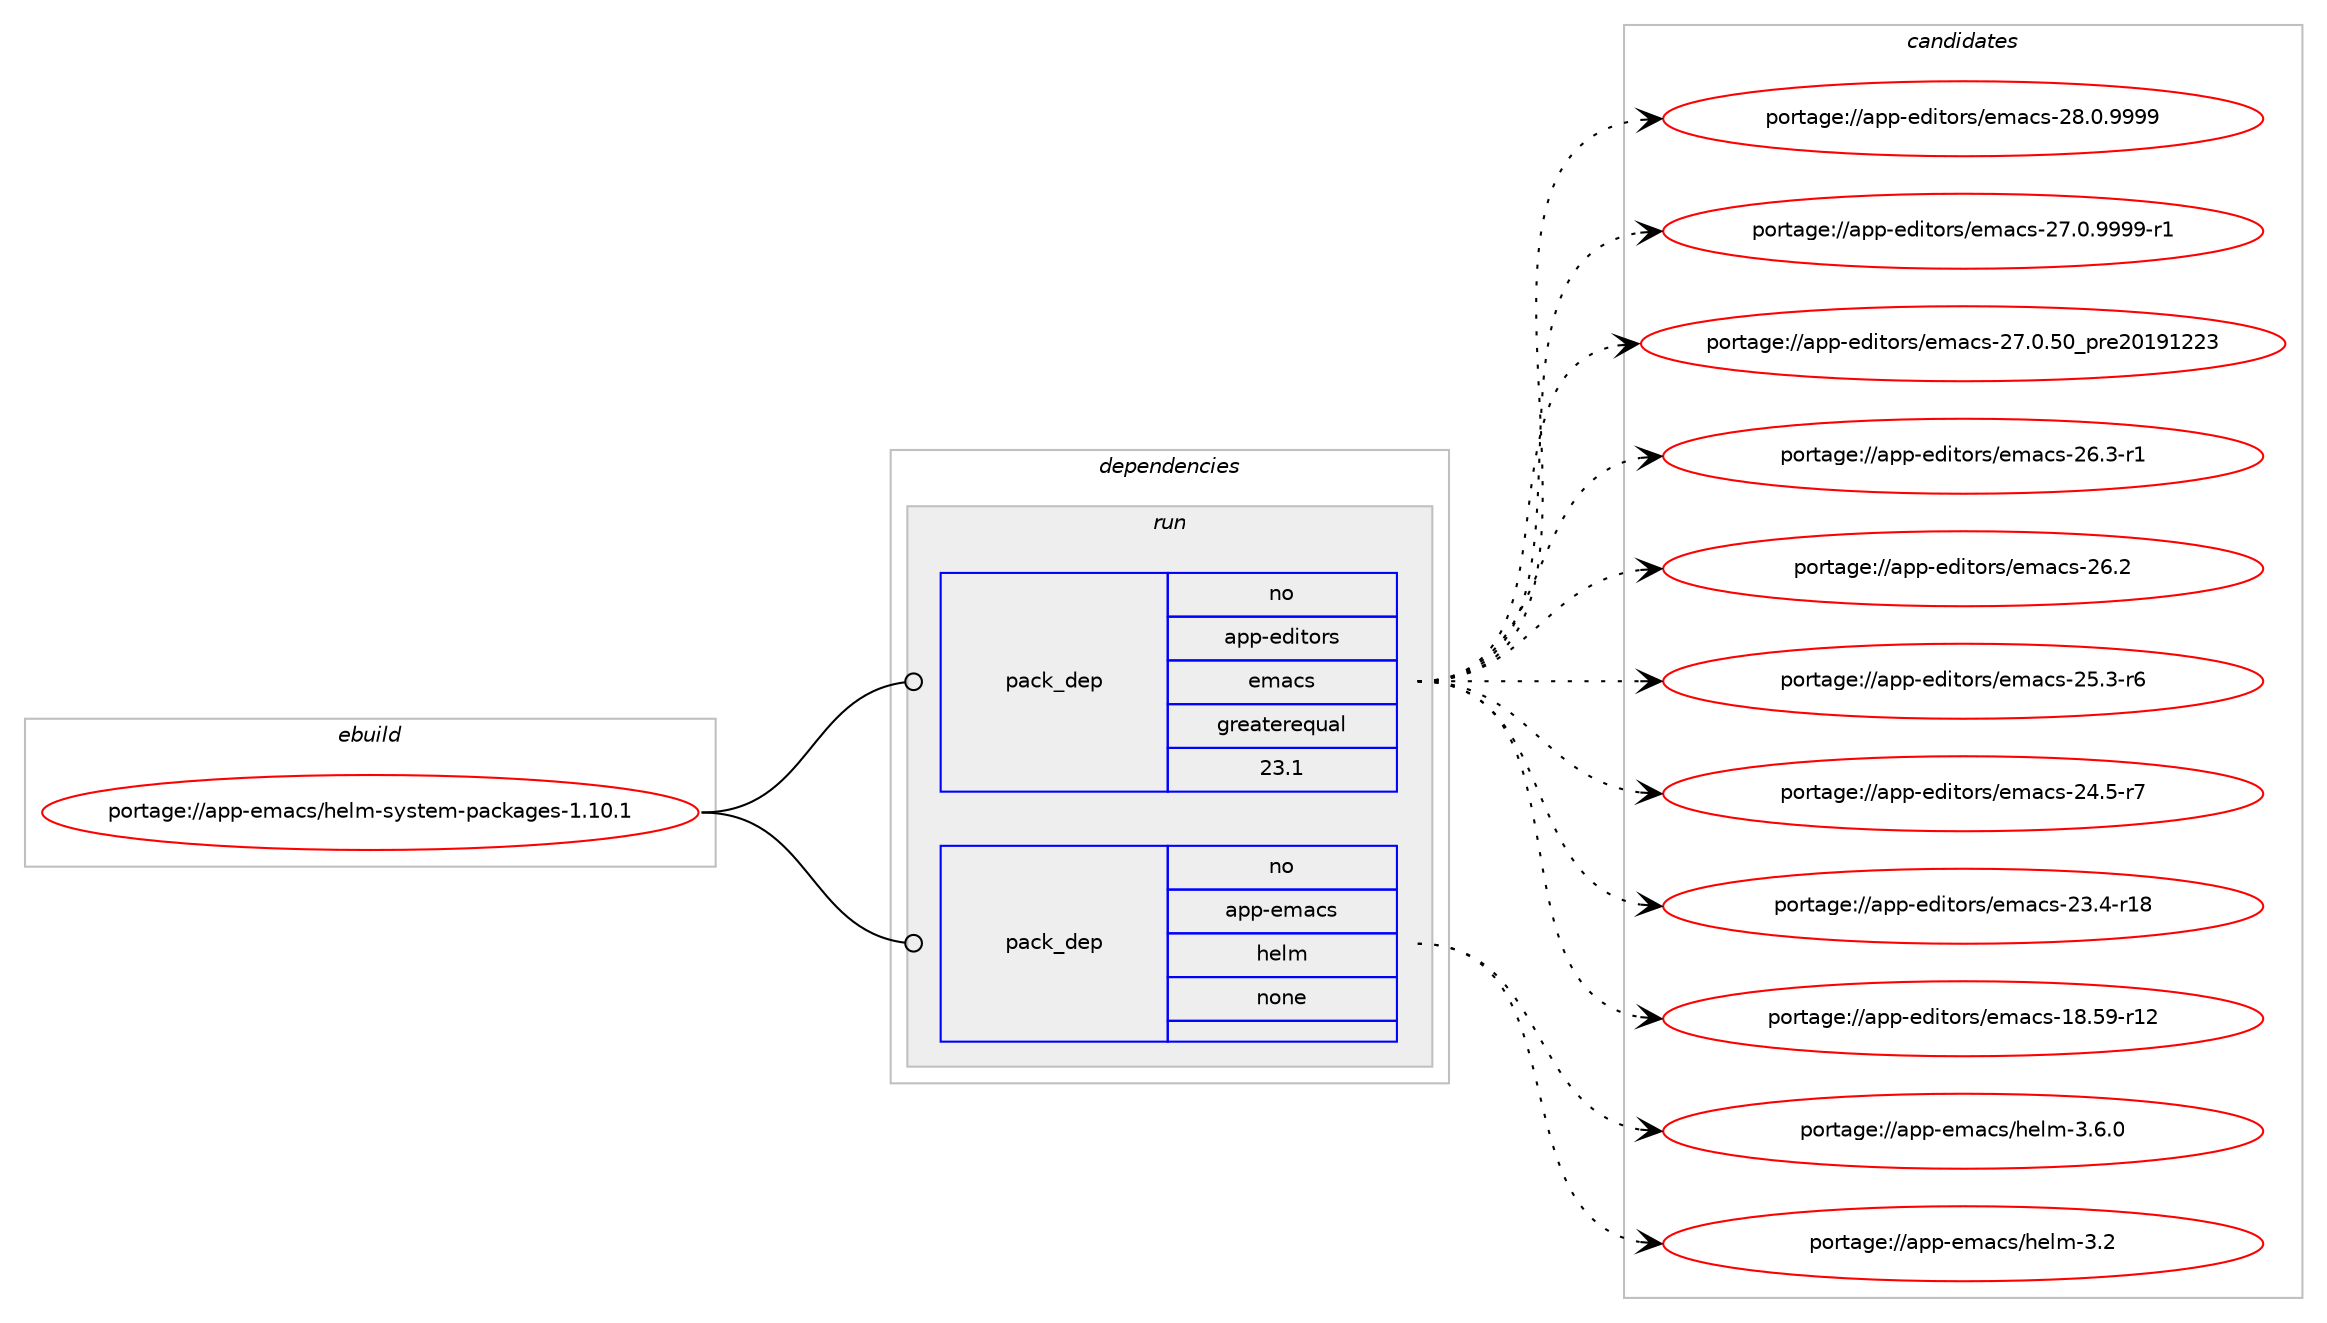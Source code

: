 digraph prolog {

# *************
# Graph options
# *************

newrank=true;
concentrate=true;
compound=true;
graph [rankdir=LR,fontname=Helvetica,fontsize=10,ranksep=1.5];#, ranksep=2.5, nodesep=0.2];
edge  [arrowhead=vee];
node  [fontname=Helvetica,fontsize=10];

# **********
# The ebuild
# **********

subgraph cluster_leftcol {
color=gray;
rank=same;
label=<<i>ebuild</i>>;
id [label="portage://app-emacs/helm-system-packages-1.10.1", color=red, width=4, href="../app-emacs/helm-system-packages-1.10.1.svg"];
}

# ****************
# The dependencies
# ****************

subgraph cluster_midcol {
color=gray;
label=<<i>dependencies</i>>;
subgraph cluster_compile {
fillcolor="#eeeeee";
style=filled;
label=<<i>compile</i>>;
}
subgraph cluster_compileandrun {
fillcolor="#eeeeee";
style=filled;
label=<<i>compile and run</i>>;
}
subgraph cluster_run {
fillcolor="#eeeeee";
style=filled;
label=<<i>run</i>>;
subgraph pack476114 {
dependency633762 [label=<<TABLE BORDER="0" CELLBORDER="1" CELLSPACING="0" CELLPADDING="4" WIDTH="220"><TR><TD ROWSPAN="6" CELLPADDING="30">pack_dep</TD></TR><TR><TD WIDTH="110">no</TD></TR><TR><TD>app-editors</TD></TR><TR><TD>emacs</TD></TR><TR><TD>greaterequal</TD></TR><TR><TD>23.1</TD></TR></TABLE>>, shape=none, color=blue];
}
id:e -> dependency633762:w [weight=20,style="solid",arrowhead="odot"];
subgraph pack476115 {
dependency633763 [label=<<TABLE BORDER="0" CELLBORDER="1" CELLSPACING="0" CELLPADDING="4" WIDTH="220"><TR><TD ROWSPAN="6" CELLPADDING="30">pack_dep</TD></TR><TR><TD WIDTH="110">no</TD></TR><TR><TD>app-emacs</TD></TR><TR><TD>helm</TD></TR><TR><TD>none</TD></TR><TR><TD></TD></TR></TABLE>>, shape=none, color=blue];
}
id:e -> dependency633763:w [weight=20,style="solid",arrowhead="odot"];
}
}

# **************
# The candidates
# **************

subgraph cluster_choices {
rank=same;
color=gray;
label=<<i>candidates</i>>;

subgraph choice476114 {
color=black;
nodesep=1;
choice971121124510110010511611111411547101109979911545505646484657575757 [label="portage://app-editors/emacs-28.0.9999", color=red, width=4,href="../app-editors/emacs-28.0.9999.svg"];
choice9711211245101100105116111114115471011099799115455055464846575757574511449 [label="portage://app-editors/emacs-27.0.9999-r1", color=red, width=4,href="../app-editors/emacs-27.0.9999-r1.svg"];
choice97112112451011001051161111141154710110997991154550554648465348951121141015048495749505051 [label="portage://app-editors/emacs-27.0.50_pre20191223", color=red, width=4,href="../app-editors/emacs-27.0.50_pre20191223.svg"];
choice971121124510110010511611111411547101109979911545505446514511449 [label="portage://app-editors/emacs-26.3-r1", color=red, width=4,href="../app-editors/emacs-26.3-r1.svg"];
choice97112112451011001051161111141154710110997991154550544650 [label="portage://app-editors/emacs-26.2", color=red, width=4,href="../app-editors/emacs-26.2.svg"];
choice971121124510110010511611111411547101109979911545505346514511454 [label="portage://app-editors/emacs-25.3-r6", color=red, width=4,href="../app-editors/emacs-25.3-r6.svg"];
choice971121124510110010511611111411547101109979911545505246534511455 [label="portage://app-editors/emacs-24.5-r7", color=red, width=4,href="../app-editors/emacs-24.5-r7.svg"];
choice97112112451011001051161111141154710110997991154550514652451144956 [label="portage://app-editors/emacs-23.4-r18", color=red, width=4,href="../app-editors/emacs-23.4-r18.svg"];
choice9711211245101100105116111114115471011099799115454956465357451144950 [label="portage://app-editors/emacs-18.59-r12", color=red, width=4,href="../app-editors/emacs-18.59-r12.svg"];
dependency633762:e -> choice971121124510110010511611111411547101109979911545505646484657575757:w [style=dotted,weight="100"];
dependency633762:e -> choice9711211245101100105116111114115471011099799115455055464846575757574511449:w [style=dotted,weight="100"];
dependency633762:e -> choice97112112451011001051161111141154710110997991154550554648465348951121141015048495749505051:w [style=dotted,weight="100"];
dependency633762:e -> choice971121124510110010511611111411547101109979911545505446514511449:w [style=dotted,weight="100"];
dependency633762:e -> choice97112112451011001051161111141154710110997991154550544650:w [style=dotted,weight="100"];
dependency633762:e -> choice971121124510110010511611111411547101109979911545505346514511454:w [style=dotted,weight="100"];
dependency633762:e -> choice971121124510110010511611111411547101109979911545505246534511455:w [style=dotted,weight="100"];
dependency633762:e -> choice97112112451011001051161111141154710110997991154550514652451144956:w [style=dotted,weight="100"];
dependency633762:e -> choice9711211245101100105116111114115471011099799115454956465357451144950:w [style=dotted,weight="100"];
}
subgraph choice476115 {
color=black;
nodesep=1;
choice9711211245101109979911547104101108109455146544648 [label="portage://app-emacs/helm-3.6.0", color=red, width=4,href="../app-emacs/helm-3.6.0.svg"];
choice971121124510110997991154710410110810945514650 [label="portage://app-emacs/helm-3.2", color=red, width=4,href="../app-emacs/helm-3.2.svg"];
dependency633763:e -> choice9711211245101109979911547104101108109455146544648:w [style=dotted,weight="100"];
dependency633763:e -> choice971121124510110997991154710410110810945514650:w [style=dotted,weight="100"];
}
}

}
